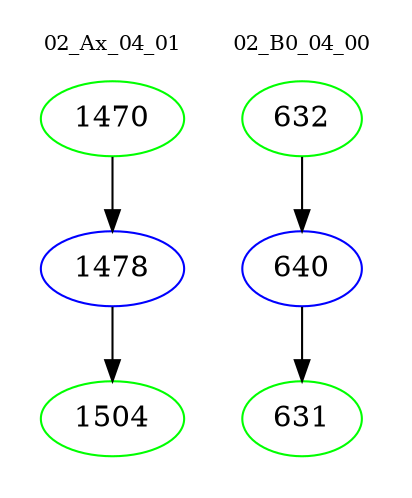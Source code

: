 digraph{
subgraph cluster_0 {
color = white
label = "02_Ax_04_01";
fontsize=10;
T0_1470 [label="1470", color="green"]
T0_1470 -> T0_1478 [color="black"]
T0_1478 [label="1478", color="blue"]
T0_1478 -> T0_1504 [color="black"]
T0_1504 [label="1504", color="green"]
}
subgraph cluster_1 {
color = white
label = "02_B0_04_00";
fontsize=10;
T1_632 [label="632", color="green"]
T1_632 -> T1_640 [color="black"]
T1_640 [label="640", color="blue"]
T1_640 -> T1_631 [color="black"]
T1_631 [label="631", color="green"]
}
}
